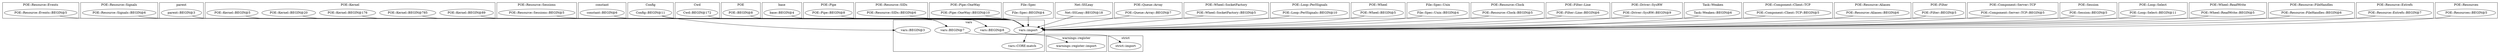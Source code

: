 digraph {
graph [overlap=false]
subgraph cluster_POE_Resource_Events {
	label="POE::Resource::Events";
	"POE::Resource::Events::BEGIN@5";
}
subgraph cluster_strict {
	label="strict";
	"strict::import";
}
subgraph cluster_POE_Resource_Signals {
	label="POE::Resource::Signals";
	"POE::Resource::Signals::BEGIN@6";
}
subgraph cluster_parent {
	label="parent";
	"parent::BEGIN@3";
}
subgraph cluster_POE_Kernel {
	label="POE::Kernel";
	"POE::Kernel::BEGIN@785";
	"POE::Kernel::BEGIN@176";
	"POE::Kernel::BEGIN@20";
	"POE::Kernel::BEGIN@5";
	"POE::Kernel::BEGIN@89";
}
subgraph cluster_POE_Resource_Sessions {
	label="POE::Resource::Sessions";
	"POE::Resource::Sessions::BEGIN@5";
}
subgraph cluster_constant {
	label="constant";
	"constant::BEGIN@6";
}
subgraph cluster_Config {
	label="Config";
	"Config::BEGIN@11";
}
subgraph cluster_Cwd {
	label="Cwd";
	"Cwd::BEGIN@172";
}
subgraph cluster_POE {
	label="POE";
	"POE::BEGIN@8";
}
subgraph cluster_base {
	label="base";
	"base::BEGIN@4";
}
subgraph cluster_POE_Pipe {
	label="POE::Pipe";
	"POE::Pipe::BEGIN@8";
}
subgraph cluster_POE_Resource_SIDs {
	label="POE::Resource::SIDs";
	"POE::Resource::SIDs::BEGIN@6";
}
subgraph cluster_POE_Pipe_OneWay {
	label="POE::Pipe::OneWay";
	"POE::Pipe::OneWay::BEGIN@10";
}
subgraph cluster_File_Spec {
	label="File::Spec";
	"File::Spec::BEGIN@4";
}
subgraph cluster_Net_SSLeay {
	label="Net::SSLeay";
	"Net::SSLeay::BEGIN@18";
}
subgraph cluster_POE_Queue_Array {
	label="POE::Queue::Array";
	"POE::Queue::Array::BEGIN@7";
}
subgraph cluster_POE_Wheel_SocketFactory {
	label="POE::Wheel::SocketFactory";
	"POE::Wheel::SocketFactory::BEGIN@5";
}
subgraph cluster_POE_Loop_PerlSignals {
	label="POE::Loop::PerlSignals";
	"POE::Loop::PerlSignals::BEGIN@10";
}
subgraph cluster_POE_Wheel {
	label="POE::Wheel";
	"POE::Wheel::BEGIN@5";
}
subgraph cluster_File_Spec_Unix {
	label="File::Spec::Unix";
	"File::Spec::Unix::BEGIN@4";
}
subgraph cluster_POE_Resource_Clock {
	label="POE::Resource::Clock";
	"POE::Resource::Clock::BEGIN@5";
}
subgraph cluster_POE_Filter_Line {
	label="POE::Filter::Line";
	"POE::Filter::Line::BEGIN@6";
}
subgraph cluster_POE_Driver_SysRW {
	label="POE::Driver::SysRW";
	"POE::Driver::SysRW::BEGIN@9";
}
subgraph cluster_vars {
	label="vars";
	"vars::BEGIN@3";
	"vars::BEGIN@7";
	"vars::BEGIN@8";
	"vars::CORE:match";
	"vars::import";
}
subgraph cluster_Task_Weaken {
	label="Task::Weaken";
	"Task::Weaken::BEGIN@6";
}
subgraph cluster_POE_Component_Client_TCP {
	label="POE::Component::Client::TCP";
	"POE::Component::Client::TCP::BEGIN@5";
}
subgraph cluster_POE_Resource_Aliases {
	label="POE::Resource::Aliases";
	"POE::Resource::Aliases::BEGIN@6";
}
subgraph cluster_POE_Filter {
	label="POE::Filter";
	"POE::Filter::BEGIN@5";
}
subgraph cluster_POE_Component_Server_TCP {
	label="POE::Component::Server::TCP";
	"POE::Component::Server::TCP::BEGIN@5";
}
subgraph cluster_POE_Session {
	label="POE::Session";
	"POE::Session::BEGIN@5";
}
subgraph cluster_POE_Loop_Select {
	label="POE::Loop::Select";
	"POE::Loop::Select::BEGIN@11";
}
subgraph cluster_POE_Wheel_ReadWrite {
	label="POE::Wheel::ReadWrite";
	"POE::Wheel::ReadWrite::BEGIN@5";
}
subgraph cluster_POE_Resource_FileHandles {
	label="POE::Resource::FileHandles";
	"POE::Resource::FileHandles::BEGIN@6";
}
subgraph cluster_POE_Resource_Extrefs {
	label="POE::Resource::Extrefs";
	"POE::Resource::Extrefs::BEGIN@7";
}
subgraph cluster_POE_Resources {
	label="POE::Resources";
	"POE::Resources::BEGIN@5";
}
subgraph cluster_warnings_register {
	label="warnings::register";
	"warnings::register::import";
}
"vars::import" -> "vars::CORE:match";
"Config::BEGIN@11" -> "vars::BEGIN@3";
"vars::BEGIN@8" -> "strict::import";
"Config::BEGIN@11" -> "vars::BEGIN@7";
"Config::BEGIN@11" -> "vars::BEGIN@8";
"POE::Loop::Select::BEGIN@11" -> "vars::import";
"POE::BEGIN@8" -> "vars::import";
"POE::Resource::FileHandles::BEGIN@6" -> "vars::import";
"Cwd::BEGIN@172" -> "vars::import";
"POE::Component::Server::TCP::BEGIN@5" -> "vars::import";
"POE::Pipe::BEGIN@8" -> "vars::import";
"POE::Kernel::BEGIN@176" -> "vars::import";
"POE::Loop::PerlSignals::BEGIN@10" -> "vars::import";
"File::Spec::Unix::BEGIN@4" -> "vars::import";
"constant::BEGIN@6" -> "vars::import";
"POE::Wheel::SocketFactory::BEGIN@5" -> "vars::import";
"POE::Resource::Aliases::BEGIN@6" -> "vars::import";
"POE::Driver::SysRW::BEGIN@9" -> "vars::import";
"base::BEGIN@4" -> "vars::import";
"POE::Resource::Events::BEGIN@5" -> "vars::import";
"POE::Resource::Clock::BEGIN@5" -> "vars::import";
"POE::Wheel::ReadWrite::BEGIN@5" -> "vars::import";
"parent::BEGIN@3" -> "vars::import";
"POE::Kernel::BEGIN@89" -> "vars::import";
"POE::Kernel::BEGIN@5" -> "vars::import";
"POE::Filter::Line::BEGIN@6" -> "vars::import";
"POE::Kernel::BEGIN@20" -> "vars::import";
"POE::Filter::BEGIN@5" -> "vars::import";
"Net::SSLeay::BEGIN@18" -> "vars::import";
"POE::Kernel::BEGIN@785" -> "vars::import";
"POE::Wheel::BEGIN@5" -> "vars::import";
"File::Spec::BEGIN@4" -> "vars::import";
"POE::Session::BEGIN@5" -> "vars::import";
"POE::Resource::SIDs::BEGIN@6" -> "vars::import";
"POE::Queue::Array::BEGIN@7" -> "vars::import";
"POE::Component::Client::TCP::BEGIN@5" -> "vars::import";
"Task::Weaken::BEGIN@6" -> "vars::import";
"Config::BEGIN@11" -> "vars::import";
"POE::Resource::Extrefs::BEGIN@7" -> "vars::import";
"POE::Resources::BEGIN@5" -> "vars::import";
"POE::Resource::Sessions::BEGIN@5" -> "vars::import";
"POE::Pipe::OneWay::BEGIN@10" -> "vars::import";
"POE::Resource::Signals::BEGIN@6" -> "vars::import";
"vars::BEGIN@7" -> "warnings::register::import";
}
